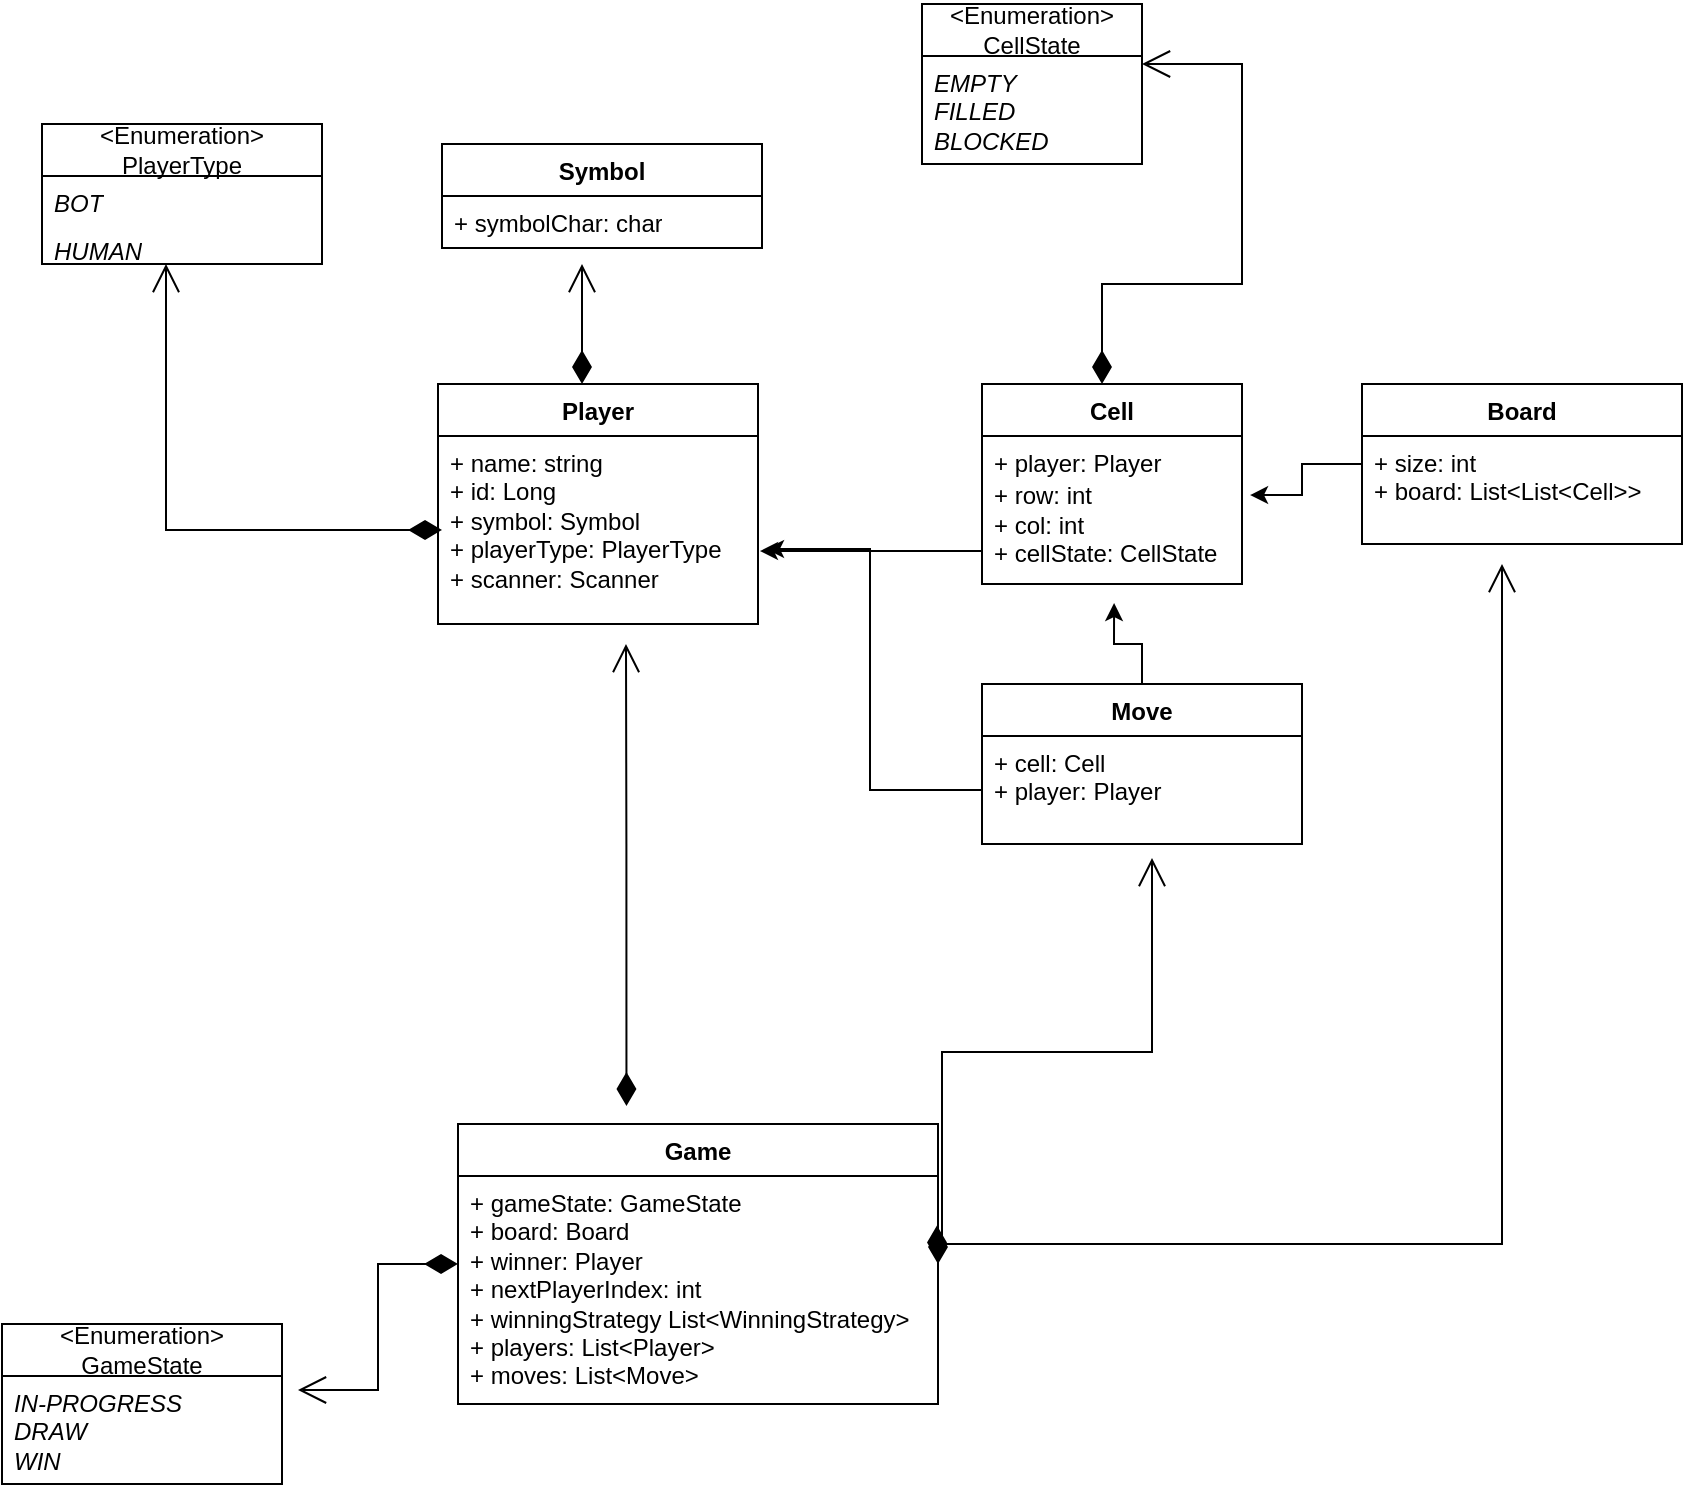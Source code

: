 <mxfile version="24.7.14">
  <diagram id="C5RBs43oDa-KdzZeNtuy" name="Page-1">
    <mxGraphModel dx="1050" dy="557" grid="1" gridSize="10" guides="1" tooltips="1" connect="1" arrows="1" fold="1" page="1" pageScale="1" pageWidth="827" pageHeight="1169" math="0" shadow="0">
      <root>
        <mxCell id="WIyWlLk6GJQsqaUBKTNV-0" />
        <mxCell id="WIyWlLk6GJQsqaUBKTNV-1" parent="WIyWlLk6GJQsqaUBKTNV-0" />
        <mxCell id="CLRFU33Mc4yLG9n_Gyx5-0" value="Player" style="swimlane;fontStyle=1;align=center;verticalAlign=top;childLayout=stackLayout;horizontal=1;startSize=26;horizontalStack=0;resizeParent=1;resizeParentMax=0;resizeLast=0;collapsible=1;marginBottom=0;whiteSpace=wrap;html=1;" vertex="1" parent="WIyWlLk6GJQsqaUBKTNV-1">
          <mxGeometry x="318" y="200" width="160" height="120" as="geometry" />
        </mxCell>
        <mxCell id="CLRFU33Mc4yLG9n_Gyx5-1" value="+ name: string&lt;div&gt;+ id: Long&lt;/div&gt;&lt;div&gt;+ symbol: Symbol&lt;/div&gt;&lt;div&gt;+ playerType: PlayerType&lt;/div&gt;&lt;div&gt;+ scanner: Scanner&lt;/div&gt;" style="text;strokeColor=none;fillColor=none;align=left;verticalAlign=top;spacingLeft=4;spacingRight=4;overflow=hidden;rotatable=0;points=[[0,0.5],[1,0.5]];portConstraint=eastwest;whiteSpace=wrap;html=1;" vertex="1" parent="CLRFU33Mc4yLG9n_Gyx5-0">
          <mxGeometry y="26" width="160" height="94" as="geometry" />
        </mxCell>
        <mxCell id="CLRFU33Mc4yLG9n_Gyx5-7" value="Symbol" style="swimlane;fontStyle=1;align=center;verticalAlign=top;childLayout=stackLayout;horizontal=1;startSize=26;horizontalStack=0;resizeParent=1;resizeParentMax=0;resizeLast=0;collapsible=1;marginBottom=0;whiteSpace=wrap;html=1;" vertex="1" parent="WIyWlLk6GJQsqaUBKTNV-1">
          <mxGeometry x="320" y="80" width="160" height="52" as="geometry" />
        </mxCell>
        <mxCell id="CLRFU33Mc4yLG9n_Gyx5-8" value="+ symbolChar: char" style="text;strokeColor=none;fillColor=none;align=left;verticalAlign=top;spacingLeft=4;spacingRight=4;overflow=hidden;rotatable=0;points=[[0,0.5],[1,0.5]];portConstraint=eastwest;whiteSpace=wrap;html=1;" vertex="1" parent="CLRFU33Mc4yLG9n_Gyx5-7">
          <mxGeometry y="26" width="160" height="26" as="geometry" />
        </mxCell>
        <mxCell id="CLRFU33Mc4yLG9n_Gyx5-14" value="" style="endArrow=open;html=1;endSize=12;startArrow=diamondThin;startSize=14;startFill=1;edgeStyle=orthogonalEdgeStyle;align=left;verticalAlign=bottom;rounded=0;" edge="1" parent="WIyWlLk6GJQsqaUBKTNV-1">
          <mxGeometry x="-1" y="3" relative="1" as="geometry">
            <mxPoint x="390" y="200" as="sourcePoint" />
            <mxPoint x="390" y="140" as="targetPoint" />
          </mxGeometry>
        </mxCell>
        <mxCell id="CLRFU33Mc4yLG9n_Gyx5-16" value="&amp;lt;Enumeration&amp;gt;&lt;div&gt;PlayerType&lt;/div&gt;" style="swimlane;fontStyle=0;childLayout=stackLayout;horizontal=1;startSize=26;fillColor=none;horizontalStack=0;resizeParent=1;resizeParentMax=0;resizeLast=0;collapsible=1;marginBottom=0;whiteSpace=wrap;html=1;" vertex="1" parent="WIyWlLk6GJQsqaUBKTNV-1">
          <mxGeometry x="120" y="70" width="140" height="70" as="geometry" />
        </mxCell>
        <mxCell id="CLRFU33Mc4yLG9n_Gyx5-17" value="&lt;i&gt;BOT&lt;/i&gt;" style="text;strokeColor=none;fillColor=none;align=left;verticalAlign=top;spacingLeft=4;spacingRight=4;overflow=hidden;rotatable=0;points=[[0,0.5],[1,0.5]];portConstraint=eastwest;whiteSpace=wrap;html=1;" vertex="1" parent="CLRFU33Mc4yLG9n_Gyx5-16">
          <mxGeometry y="26" width="140" height="24" as="geometry" />
        </mxCell>
        <mxCell id="CLRFU33Mc4yLG9n_Gyx5-20" value="&lt;i&gt;HUMAN&lt;/i&gt;" style="text;strokeColor=none;fillColor=none;align=left;verticalAlign=top;spacingLeft=4;spacingRight=4;overflow=hidden;rotatable=0;points=[[0,0.5],[1,0.5]];portConstraint=eastwest;whiteSpace=wrap;html=1;" vertex="1" parent="CLRFU33Mc4yLG9n_Gyx5-16">
          <mxGeometry y="50" width="140" height="20" as="geometry" />
        </mxCell>
        <mxCell id="CLRFU33Mc4yLG9n_Gyx5-24" value="" style="endArrow=open;html=1;endSize=12;startArrow=diamondThin;startSize=14;startFill=1;edgeStyle=orthogonalEdgeStyle;align=left;verticalAlign=bottom;rounded=0;entryX=1;entryY=0.5;entryDx=0;entryDy=0;" edge="1" parent="WIyWlLk6GJQsqaUBKTNV-1">
          <mxGeometry x="-1" y="3" relative="1" as="geometry">
            <mxPoint x="320" y="273.0" as="sourcePoint" />
            <mxPoint x="182" y="140" as="targetPoint" />
            <Array as="points">
              <mxPoint x="182" y="273" />
            </Array>
          </mxGeometry>
        </mxCell>
        <mxCell id="CLRFU33Mc4yLG9n_Gyx5-25" value="Cell" style="swimlane;fontStyle=1;align=center;verticalAlign=top;childLayout=stackLayout;horizontal=1;startSize=26;horizontalStack=0;resizeParent=1;resizeParentMax=0;resizeLast=0;collapsible=1;marginBottom=0;whiteSpace=wrap;html=1;" vertex="1" parent="WIyWlLk6GJQsqaUBKTNV-1">
          <mxGeometry x="590" y="200" width="130" height="100" as="geometry" />
        </mxCell>
        <mxCell id="CLRFU33Mc4yLG9n_Gyx5-26" value="+ player: Player" style="text;strokeColor=none;fillColor=none;align=left;verticalAlign=top;spacingLeft=4;spacingRight=4;overflow=hidden;rotatable=0;points=[[0,0.5],[1,0.5]];portConstraint=eastwest;whiteSpace=wrap;html=1;" vertex="1" parent="CLRFU33Mc4yLG9n_Gyx5-25">
          <mxGeometry y="26" width="130" height="74" as="geometry" />
        </mxCell>
        <mxCell id="CLRFU33Mc4yLG9n_Gyx5-28" value="+ row: int" style="text;strokeColor=none;fillColor=none;align=left;verticalAlign=top;spacingLeft=4;spacingRight=4;overflow=hidden;rotatable=0;points=[[0,0.5],[1,0.5]];portConstraint=eastwest;whiteSpace=wrap;html=1;" vertex="1" parent="WIyWlLk6GJQsqaUBKTNV-1">
          <mxGeometry x="590" y="242" width="100" height="26" as="geometry" />
        </mxCell>
        <mxCell id="CLRFU33Mc4yLG9n_Gyx5-29" value="+ col: int&lt;div&gt;+ cellState: CellState&lt;/div&gt;" style="text;strokeColor=none;fillColor=none;align=left;verticalAlign=top;spacingLeft=4;spacingRight=4;overflow=hidden;rotatable=0;points=[[0,0.5],[1,0.5]];portConstraint=eastwest;whiteSpace=wrap;html=1;" vertex="1" parent="WIyWlLk6GJQsqaUBKTNV-1">
          <mxGeometry x="590" y="257" width="130" height="53" as="geometry" />
        </mxCell>
        <mxCell id="CLRFU33Mc4yLG9n_Gyx5-32" value="&amp;lt;Enumeration&amp;gt;&lt;div&gt;CellState&lt;/div&gt;" style="swimlane;fontStyle=0;childLayout=stackLayout;horizontal=1;startSize=26;fillColor=none;horizontalStack=0;resizeParent=1;resizeParentMax=0;resizeLast=0;collapsible=1;marginBottom=0;whiteSpace=wrap;html=1;" vertex="1" parent="WIyWlLk6GJQsqaUBKTNV-1">
          <mxGeometry x="560" y="10" width="110" height="80" as="geometry" />
        </mxCell>
        <mxCell id="CLRFU33Mc4yLG9n_Gyx5-33" value="&lt;i&gt;EMPTY&lt;/i&gt;&lt;div&gt;&lt;i&gt;FILLED&lt;/i&gt;&lt;/div&gt;&lt;div&gt;&lt;i&gt;BLOCKED&lt;br&gt;&lt;/i&gt;&lt;div&gt;&lt;i&gt;&lt;br&gt;&lt;/i&gt;&lt;/div&gt;&lt;/div&gt;" style="text;strokeColor=none;fillColor=none;align=left;verticalAlign=top;spacingLeft=4;spacingRight=4;overflow=hidden;rotatable=0;points=[[0,0.5],[1,0.5]];portConstraint=eastwest;whiteSpace=wrap;html=1;" vertex="1" parent="CLRFU33Mc4yLG9n_Gyx5-32">
          <mxGeometry y="26" width="110" height="54" as="geometry" />
        </mxCell>
        <mxCell id="CLRFU33Mc4yLG9n_Gyx5-38" value="" style="endArrow=open;html=1;endSize=12;startArrow=diamondThin;startSize=14;startFill=1;edgeStyle=orthogonalEdgeStyle;align=left;verticalAlign=bottom;rounded=0;entryX=1;entryY=0.25;entryDx=0;entryDy=0;" edge="1" parent="WIyWlLk6GJQsqaUBKTNV-1">
          <mxGeometry x="-1" y="3" relative="1" as="geometry">
            <mxPoint x="650" y="200" as="sourcePoint" />
            <mxPoint x="670" y="40" as="targetPoint" />
            <Array as="points">
              <mxPoint x="650" y="150" />
              <mxPoint x="720" y="150" />
              <mxPoint x="720" y="40" />
            </Array>
          </mxGeometry>
        </mxCell>
        <mxCell id="CLRFU33Mc4yLG9n_Gyx5-41" value="Move" style="swimlane;fontStyle=1;align=center;verticalAlign=top;childLayout=stackLayout;horizontal=1;startSize=26;horizontalStack=0;resizeParent=1;resizeParentMax=0;resizeLast=0;collapsible=1;marginBottom=0;whiteSpace=wrap;html=1;" vertex="1" parent="WIyWlLk6GJQsqaUBKTNV-1">
          <mxGeometry x="590" y="350" width="160" height="80" as="geometry" />
        </mxCell>
        <mxCell id="CLRFU33Mc4yLG9n_Gyx5-42" value="+ cell: Cell&lt;div&gt;+ player: Player&lt;/div&gt;" style="text;strokeColor=none;fillColor=none;align=left;verticalAlign=top;spacingLeft=4;spacingRight=4;overflow=hidden;rotatable=0;points=[[0,0.5],[1,0.5]];portConstraint=eastwest;whiteSpace=wrap;html=1;" vertex="1" parent="CLRFU33Mc4yLG9n_Gyx5-41">
          <mxGeometry y="26" width="160" height="54" as="geometry" />
        </mxCell>
        <mxCell id="CLRFU33Mc4yLG9n_Gyx5-44" style="edgeStyle=orthogonalEdgeStyle;rounded=0;orthogonalLoop=1;jettySize=auto;html=1;entryX=1.006;entryY=0.612;entryDx=0;entryDy=0;entryPerimeter=0;" edge="1" parent="WIyWlLk6GJQsqaUBKTNV-1" source="CLRFU33Mc4yLG9n_Gyx5-29" target="CLRFU33Mc4yLG9n_Gyx5-1">
          <mxGeometry relative="1" as="geometry" />
        </mxCell>
        <mxCell id="CLRFU33Mc4yLG9n_Gyx5-45" style="edgeStyle=orthogonalEdgeStyle;rounded=0;orthogonalLoop=1;jettySize=auto;html=1;entryX=1.025;entryY=0.601;entryDx=0;entryDy=0;entryPerimeter=0;" edge="1" parent="WIyWlLk6GJQsqaUBKTNV-1" source="CLRFU33Mc4yLG9n_Gyx5-42" target="CLRFU33Mc4yLG9n_Gyx5-1">
          <mxGeometry relative="1" as="geometry" />
        </mxCell>
        <mxCell id="CLRFU33Mc4yLG9n_Gyx5-47" style="edgeStyle=orthogonalEdgeStyle;rounded=0;orthogonalLoop=1;jettySize=auto;html=1;entryX=0.508;entryY=0.991;entryDx=0;entryDy=0;entryPerimeter=0;" edge="1" parent="WIyWlLk6GJQsqaUBKTNV-1" source="CLRFU33Mc4yLG9n_Gyx5-41" target="CLRFU33Mc4yLG9n_Gyx5-29">
          <mxGeometry relative="1" as="geometry" />
        </mxCell>
        <mxCell id="CLRFU33Mc4yLG9n_Gyx5-48" value="Board" style="swimlane;fontStyle=1;align=center;verticalAlign=top;childLayout=stackLayout;horizontal=1;startSize=26;horizontalStack=0;resizeParent=1;resizeParentMax=0;resizeLast=0;collapsible=1;marginBottom=0;whiteSpace=wrap;html=1;" vertex="1" parent="WIyWlLk6GJQsqaUBKTNV-1">
          <mxGeometry x="780" y="200" width="160" height="80" as="geometry" />
        </mxCell>
        <mxCell id="CLRFU33Mc4yLG9n_Gyx5-49" value="+ size: int&lt;div&gt;+ board: List&amp;lt;List&amp;lt;Cell&amp;gt;&amp;gt;&lt;/div&gt;" style="text;strokeColor=none;fillColor=none;align=left;verticalAlign=top;spacingLeft=4;spacingRight=4;overflow=hidden;rotatable=0;points=[[0,0.5],[1,0.5]];portConstraint=eastwest;whiteSpace=wrap;html=1;" vertex="1" parent="CLRFU33Mc4yLG9n_Gyx5-48">
          <mxGeometry y="26" width="160" height="54" as="geometry" />
        </mxCell>
        <mxCell id="CLRFU33Mc4yLG9n_Gyx5-50" style="edgeStyle=orthogonalEdgeStyle;rounded=0;orthogonalLoop=1;jettySize=auto;html=1;entryX=1.031;entryY=-0.028;entryDx=0;entryDy=0;entryPerimeter=0;" edge="1" parent="WIyWlLk6GJQsqaUBKTNV-1" source="CLRFU33Mc4yLG9n_Gyx5-48" target="CLRFU33Mc4yLG9n_Gyx5-29">
          <mxGeometry relative="1" as="geometry" />
        </mxCell>
        <mxCell id="CLRFU33Mc4yLG9n_Gyx5-52" value="Game" style="swimlane;fontStyle=1;align=center;verticalAlign=top;childLayout=stackLayout;horizontal=1;startSize=26;horizontalStack=0;resizeParent=1;resizeParentMax=0;resizeLast=0;collapsible=1;marginBottom=0;whiteSpace=wrap;html=1;" vertex="1" parent="WIyWlLk6GJQsqaUBKTNV-1">
          <mxGeometry x="328" y="570" width="240" height="140" as="geometry" />
        </mxCell>
        <mxCell id="CLRFU33Mc4yLG9n_Gyx5-53" value="+ gameState: GameState&lt;div&gt;+ board: Board&lt;/div&gt;&lt;div&gt;+ winner: Player&lt;/div&gt;&lt;div&gt;+ nextPlayerIndex: int&lt;/div&gt;&lt;div&gt;+ winningStrategy List&amp;lt;WinningStrategy&amp;gt;&lt;/div&gt;&lt;div&gt;+ players: List&amp;lt;Player&amp;gt;&lt;/div&gt;&lt;div&gt;+ moves: List&amp;lt;Move&amp;gt;&lt;/div&gt;&lt;div&gt;&lt;br&gt;&lt;/div&gt;" style="text;strokeColor=none;fillColor=none;align=left;verticalAlign=top;spacingLeft=4;spacingRight=4;overflow=hidden;rotatable=0;points=[[0,0.5],[1,0.5]];portConstraint=eastwest;whiteSpace=wrap;html=1;" vertex="1" parent="CLRFU33Mc4yLG9n_Gyx5-52">
          <mxGeometry y="26" width="240" height="114" as="geometry" />
        </mxCell>
        <mxCell id="CLRFU33Mc4yLG9n_Gyx5-55" value="&amp;lt;Enumeration&amp;gt;&lt;div&gt;GameState&lt;/div&gt;" style="swimlane;fontStyle=0;childLayout=stackLayout;horizontal=1;startSize=26;fillColor=none;horizontalStack=0;resizeParent=1;resizeParentMax=0;resizeLast=0;collapsible=1;marginBottom=0;whiteSpace=wrap;html=1;" vertex="1" parent="WIyWlLk6GJQsqaUBKTNV-1">
          <mxGeometry x="100" y="670" width="140" height="80" as="geometry" />
        </mxCell>
        <mxCell id="CLRFU33Mc4yLG9n_Gyx5-56" value="&lt;i&gt;IN-PROGRESS&lt;/i&gt;&lt;div&gt;&lt;i&gt;DRAW&lt;/i&gt;&lt;/div&gt;&lt;div&gt;&lt;i&gt;WIN&lt;/i&gt;&lt;/div&gt;" style="text;strokeColor=none;fillColor=none;align=left;verticalAlign=top;spacingLeft=4;spacingRight=4;overflow=hidden;rotatable=0;points=[[0,0.5],[1,0.5]];portConstraint=eastwest;whiteSpace=wrap;html=1;" vertex="1" parent="CLRFU33Mc4yLG9n_Gyx5-55">
          <mxGeometry y="26" width="140" height="54" as="geometry" />
        </mxCell>
        <mxCell id="CLRFU33Mc4yLG9n_Gyx5-59" value="" style="endArrow=open;html=1;endSize=12;startArrow=diamondThin;startSize=14;startFill=1;edgeStyle=orthogonalEdgeStyle;align=left;verticalAlign=bottom;rounded=0;" edge="1" parent="WIyWlLk6GJQsqaUBKTNV-1">
          <mxGeometry x="-1" y="3" relative="1" as="geometry">
            <mxPoint x="328" y="640" as="sourcePoint" />
            <mxPoint x="248" y="703" as="targetPoint" />
            <Array as="points">
              <mxPoint x="288" y="640" />
              <mxPoint x="288" y="703" />
            </Array>
          </mxGeometry>
        </mxCell>
        <mxCell id="CLRFU33Mc4yLG9n_Gyx5-60" value="" style="endArrow=open;html=1;endSize=12;startArrow=diamondThin;startSize=14;startFill=1;edgeStyle=orthogonalEdgeStyle;align=left;verticalAlign=bottom;rounded=0;" edge="1" parent="WIyWlLk6GJQsqaUBKTNV-1">
          <mxGeometry x="-1" y="3" relative="1" as="geometry">
            <mxPoint x="412.23" y="561" as="sourcePoint" />
            <mxPoint x="412" y="330" as="targetPoint" />
            <Array as="points">
              <mxPoint x="412" y="430" />
              <mxPoint x="412" y="430" />
            </Array>
          </mxGeometry>
        </mxCell>
        <mxCell id="CLRFU33Mc4yLG9n_Gyx5-61" value="" style="endArrow=open;html=1;endSize=12;startArrow=diamondThin;startSize=14;startFill=1;edgeStyle=orthogonalEdgeStyle;align=left;verticalAlign=bottom;rounded=0;" edge="1" parent="WIyWlLk6GJQsqaUBKTNV-1">
          <mxGeometry x="-1" y="3" relative="1" as="geometry">
            <mxPoint x="568" y="640" as="sourcePoint" />
            <mxPoint x="850" y="290" as="targetPoint" />
            <Array as="points">
              <mxPoint x="728.12" y="630" />
              <mxPoint x="728.12" y="630" />
            </Array>
          </mxGeometry>
        </mxCell>
        <mxCell id="CLRFU33Mc4yLG9n_Gyx5-62" value="" style="endArrow=open;html=1;endSize=12;startArrow=diamondThin;startSize=14;startFill=1;edgeStyle=orthogonalEdgeStyle;align=left;verticalAlign=bottom;rounded=0;exitX=0.998;exitY=0.366;exitDx=0;exitDy=0;exitPerimeter=0;" edge="1" parent="WIyWlLk6GJQsqaUBKTNV-1" source="CLRFU33Mc4yLG9n_Gyx5-53">
          <mxGeometry x="-1" y="3" relative="1" as="geometry">
            <mxPoint x="675" y="630" as="sourcePoint" />
            <mxPoint x="675" y="437" as="targetPoint" />
            <Array as="points">
              <mxPoint x="568" y="630" />
              <mxPoint x="570" y="630" />
              <mxPoint x="570" y="534" />
              <mxPoint x="675" y="534" />
            </Array>
          </mxGeometry>
        </mxCell>
      </root>
    </mxGraphModel>
  </diagram>
</mxfile>
